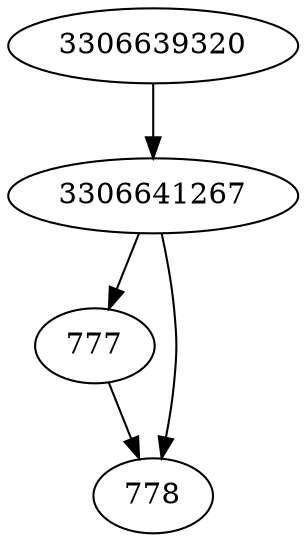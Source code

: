 strict digraph  {
3306639320;
777;
778;
3306641267;
3306639320 -> 3306641267;
777 -> 778;
3306641267 -> 777;
3306641267 -> 778;
}
